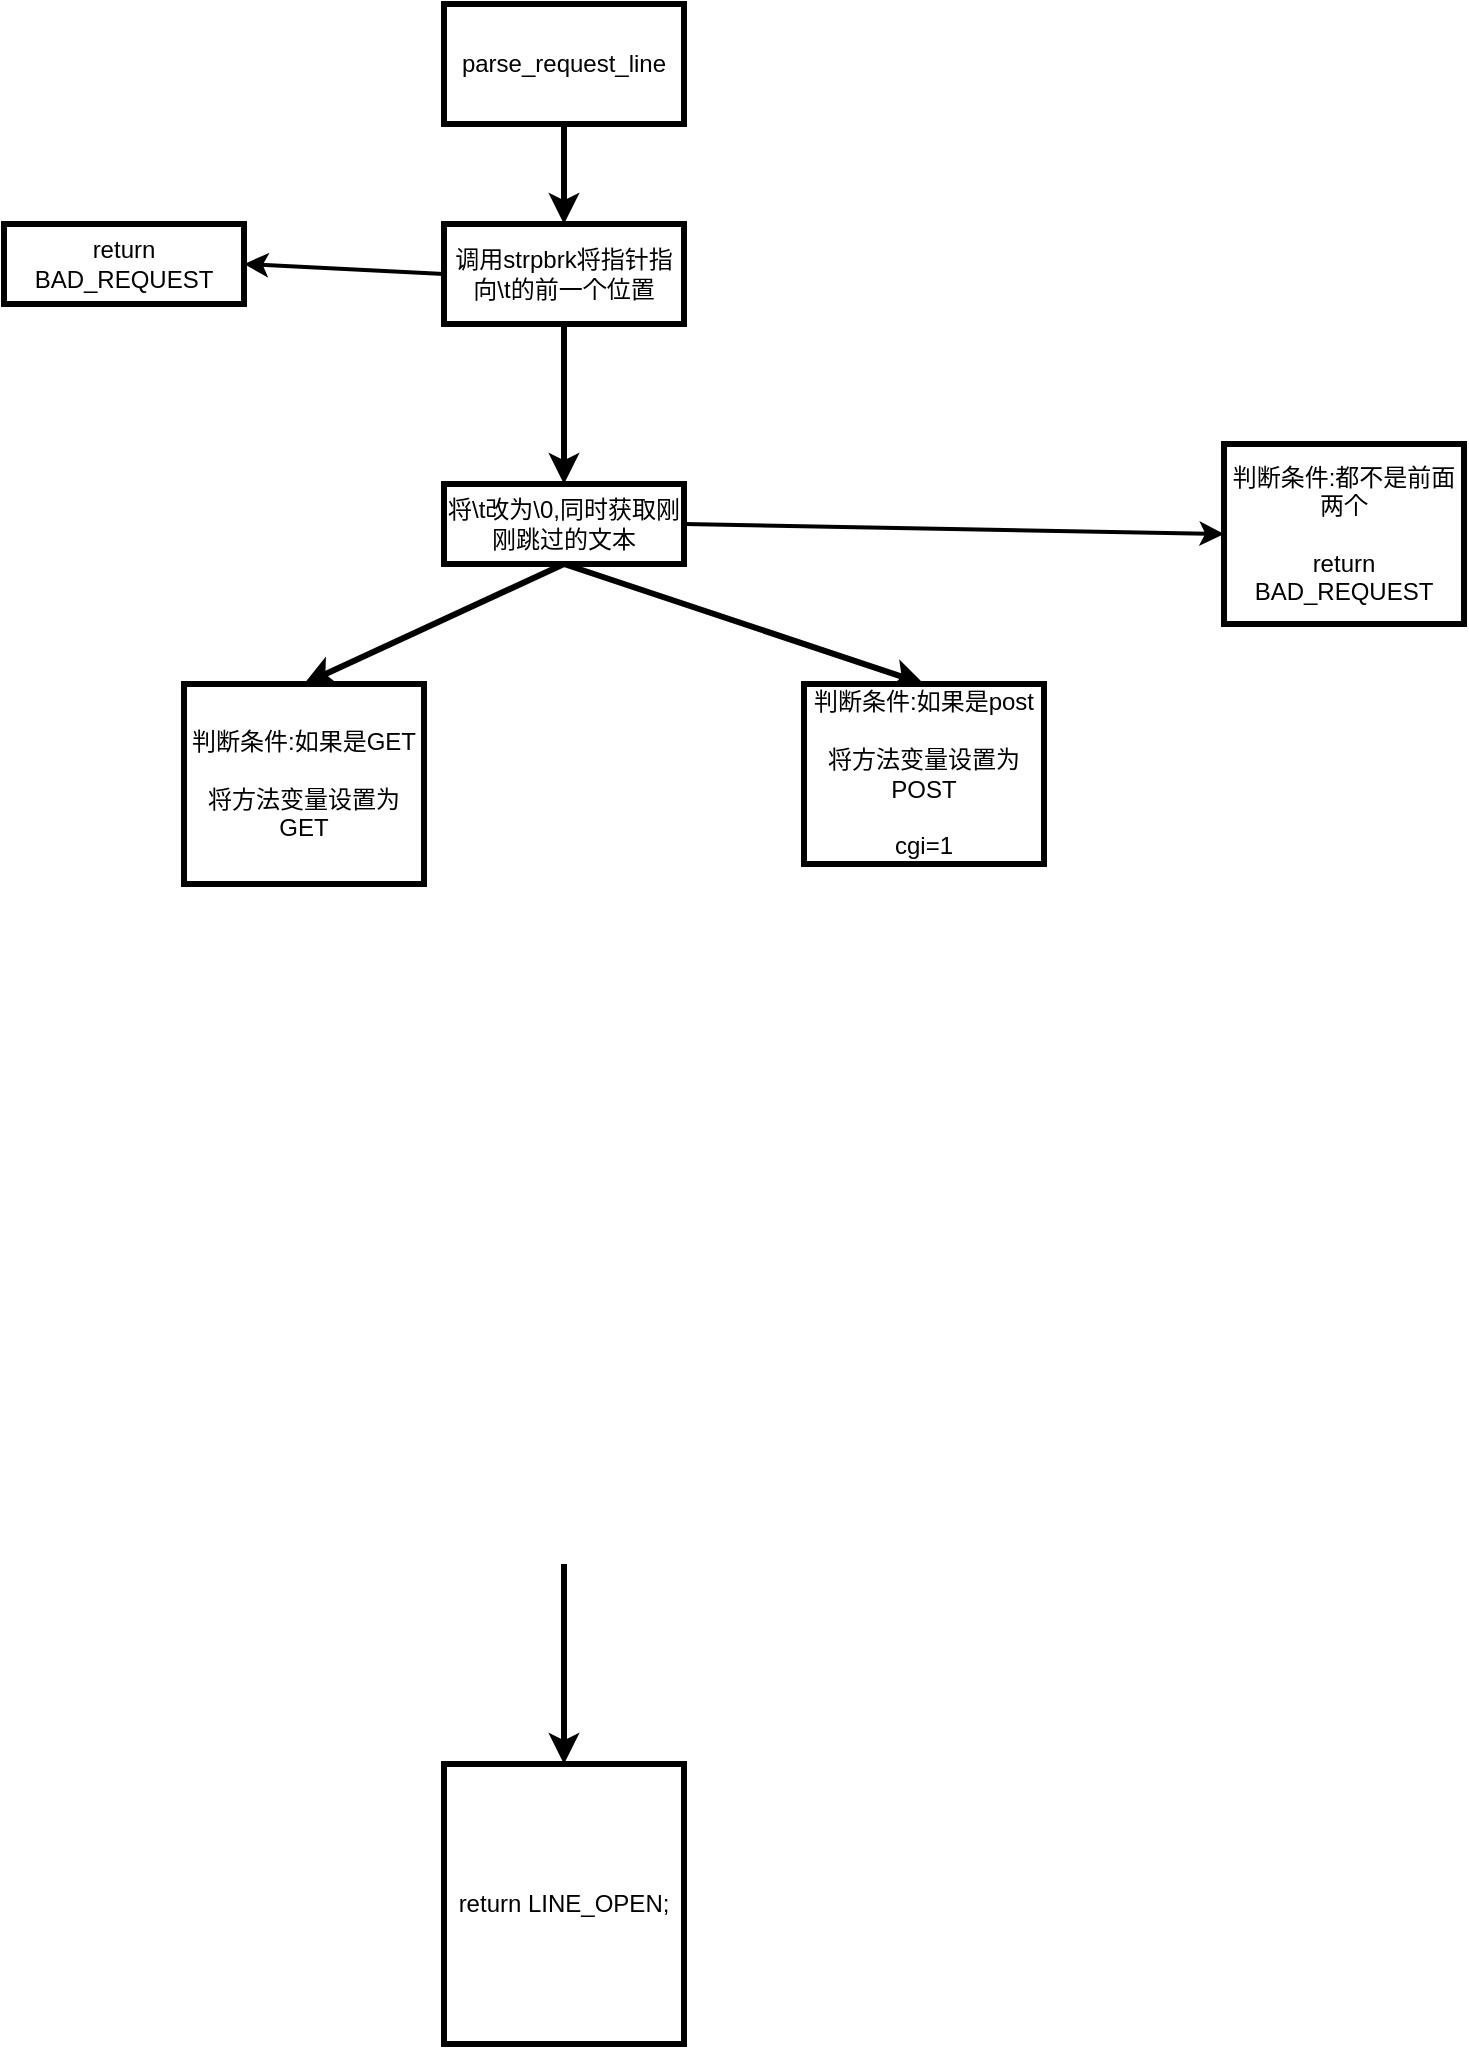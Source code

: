 <mxfile>
    <diagram id="LbE9PppjevmL19wuLY-l" name="第 1 页">
        <mxGraphModel dx="702" dy="627" grid="1" gridSize="10" guides="1" tooltips="1" connect="1" arrows="1" fold="1" page="1" pageScale="1" pageWidth="1200" pageHeight="1920" background="#FFFFFF" math="0" shadow="0">
            <root>
                <mxCell id="0"/>
                <mxCell id="1" parent="0"/>
                <mxCell id="33" style="edgeStyle=none;html=1;exitX=0.5;exitY=1;exitDx=0;exitDy=0;entryX=0.5;entryY=0;entryDx=0;entryDy=0;strokeColor=#000000;strokeWidth=3;" parent="1" source="10" target="31" edge="1">
                    <mxGeometry relative="1" as="geometry"/>
                </mxCell>
                <mxCell id="10" value="parse_request_line" style="whiteSpace=wrap;html=1;strokeColor=#000000;strokeWidth=3;" parent="1" vertex="1">
                    <mxGeometry x="530" y="80" width="120" height="60" as="geometry"/>
                </mxCell>
                <mxCell id="43" style="edgeStyle=none;html=1;exitX=0.5;exitY=1;exitDx=0;exitDy=0;entryX=0.5;entryY=0;entryDx=0;entryDy=0;strokeWidth=3;strokeColor=#000000;" parent="1" source="31" target="41" edge="1">
                    <mxGeometry relative="1" as="geometry"/>
                </mxCell>
                <mxCell id="62" style="edgeStyle=none;html=1;exitX=0;exitY=0.5;exitDx=0;exitDy=0;entryX=1;entryY=0.5;entryDx=0;entryDy=0;strokeColor=#000000;strokeWidth=2;" edge="1" parent="1" source="31" target="61">
                    <mxGeometry relative="1" as="geometry"/>
                </mxCell>
                <mxCell id="31" value="调用strpbrk将指针指向\t的前一个位置" style="whiteSpace=wrap;html=1;strokeColor=#000000;strokeWidth=3;" parent="1" vertex="1">
                    <mxGeometry x="530" y="190" width="120" height="50" as="geometry"/>
                </mxCell>
                <mxCell id="35" value="return LINE_OPEN;" style="whiteSpace=wrap;html=1;strokeColor=#000000;strokeWidth=3;" parent="1" vertex="1">
                    <mxGeometry x="530" y="960" width="120" height="140" as="geometry"/>
                </mxCell>
                <mxCell id="46" style="edgeStyle=none;html=1;exitX=0.5;exitY=1;exitDx=0;exitDy=0;entryX=0.5;entryY=0;entryDx=0;entryDy=0;strokeColor=#000000;strokeWidth=3;" parent="1" source="41" target="44" edge="1">
                    <mxGeometry relative="1" as="geometry"/>
                </mxCell>
                <mxCell id="47" style="edgeStyle=none;html=1;exitX=0.5;exitY=1;exitDx=0;exitDy=0;entryX=0.5;entryY=0;entryDx=0;entryDy=0;strokeColor=#000000;strokeWidth=3;" parent="1" source="41" target="45" edge="1">
                    <mxGeometry relative="1" as="geometry"/>
                </mxCell>
                <mxCell id="64" style="edgeStyle=none;html=1;exitX=1;exitY=0.5;exitDx=0;exitDy=0;entryX=0;entryY=0.5;entryDx=0;entryDy=0;strokeColor=#000000;strokeWidth=2;" edge="1" parent="1" source="41" target="63">
                    <mxGeometry relative="1" as="geometry"/>
                </mxCell>
                <mxCell id="41" value="将\t改为\0,同时获取刚刚跳过的文本" style="whiteSpace=wrap;html=1;strokeColor=#000000;strokeWidth=3;" parent="1" vertex="1">
                    <mxGeometry x="530" y="320" width="120" height="40" as="geometry"/>
                </mxCell>
                <mxCell id="44" value="判断条件:如果是GET&lt;br&gt;&lt;br&gt;将方法变量设置为GET" style="whiteSpace=wrap;html=1;strokeColor=#000000;strokeWidth=3;" parent="1" vertex="1">
                    <mxGeometry x="400" y="420" width="120" height="100" as="geometry"/>
                </mxCell>
                <mxCell id="45" value="判断条件:如果是post&lt;br&gt;&lt;br&gt;将方法变量设置为POST&lt;br&gt;&lt;br&gt;cgi=1&lt;br&gt;" style="whiteSpace=wrap;html=1;strokeColor=#000000;strokeWidth=3;" parent="1" vertex="1">
                    <mxGeometry x="710" y="420" width="120" height="90" as="geometry"/>
                </mxCell>
                <mxCell id="60" style="edgeStyle=none;html=1;exitX=0.5;exitY=1;exitDx=0;exitDy=0;entryX=0.5;entryY=0;entryDx=0;entryDy=0;strokeColor=#000000;strokeWidth=3;" parent="1" target="35" edge="1">
                    <mxGeometry relative="1" as="geometry">
                        <mxPoint x="590" y="860" as="sourcePoint"/>
                    </mxGeometry>
                </mxCell>
                <mxCell id="61" value="return BAD_REQUEST" style="whiteSpace=wrap;html=1;strokeColor=#000000;strokeWidth=3;" vertex="1" parent="1">
                    <mxGeometry x="310" y="190" width="120" height="40" as="geometry"/>
                </mxCell>
                <mxCell id="63" value="判断条件:都不是前面两个&lt;br&gt;&lt;br&gt;return BAD_REQUEST" style="whiteSpace=wrap;html=1;strokeColor=#000000;strokeWidth=3;" vertex="1" parent="1">
                    <mxGeometry x="920" y="300" width="120" height="90" as="geometry"/>
                </mxCell>
            </root>
        </mxGraphModel>
    </diagram>
</mxfile>